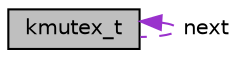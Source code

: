 digraph "kmutex_t"
{
 // LATEX_PDF_SIZE
  edge [fontname="Helvetica",fontsize="10",labelfontname="Helvetica",labelfontsize="10"];
  node [fontname="Helvetica",fontsize="10",shape=record];
  Node1 [label="kmutex_t",height=0.2,width=0.4,color="black", fillcolor="grey75", style="filled", fontcolor="black",tooltip="The struct for a mutex."];
  Node1 -> Node1 [dir="back",color="darkorchid3",fontsize="10",style="dashed",label=" next" ,fontname="Helvetica"];
}
